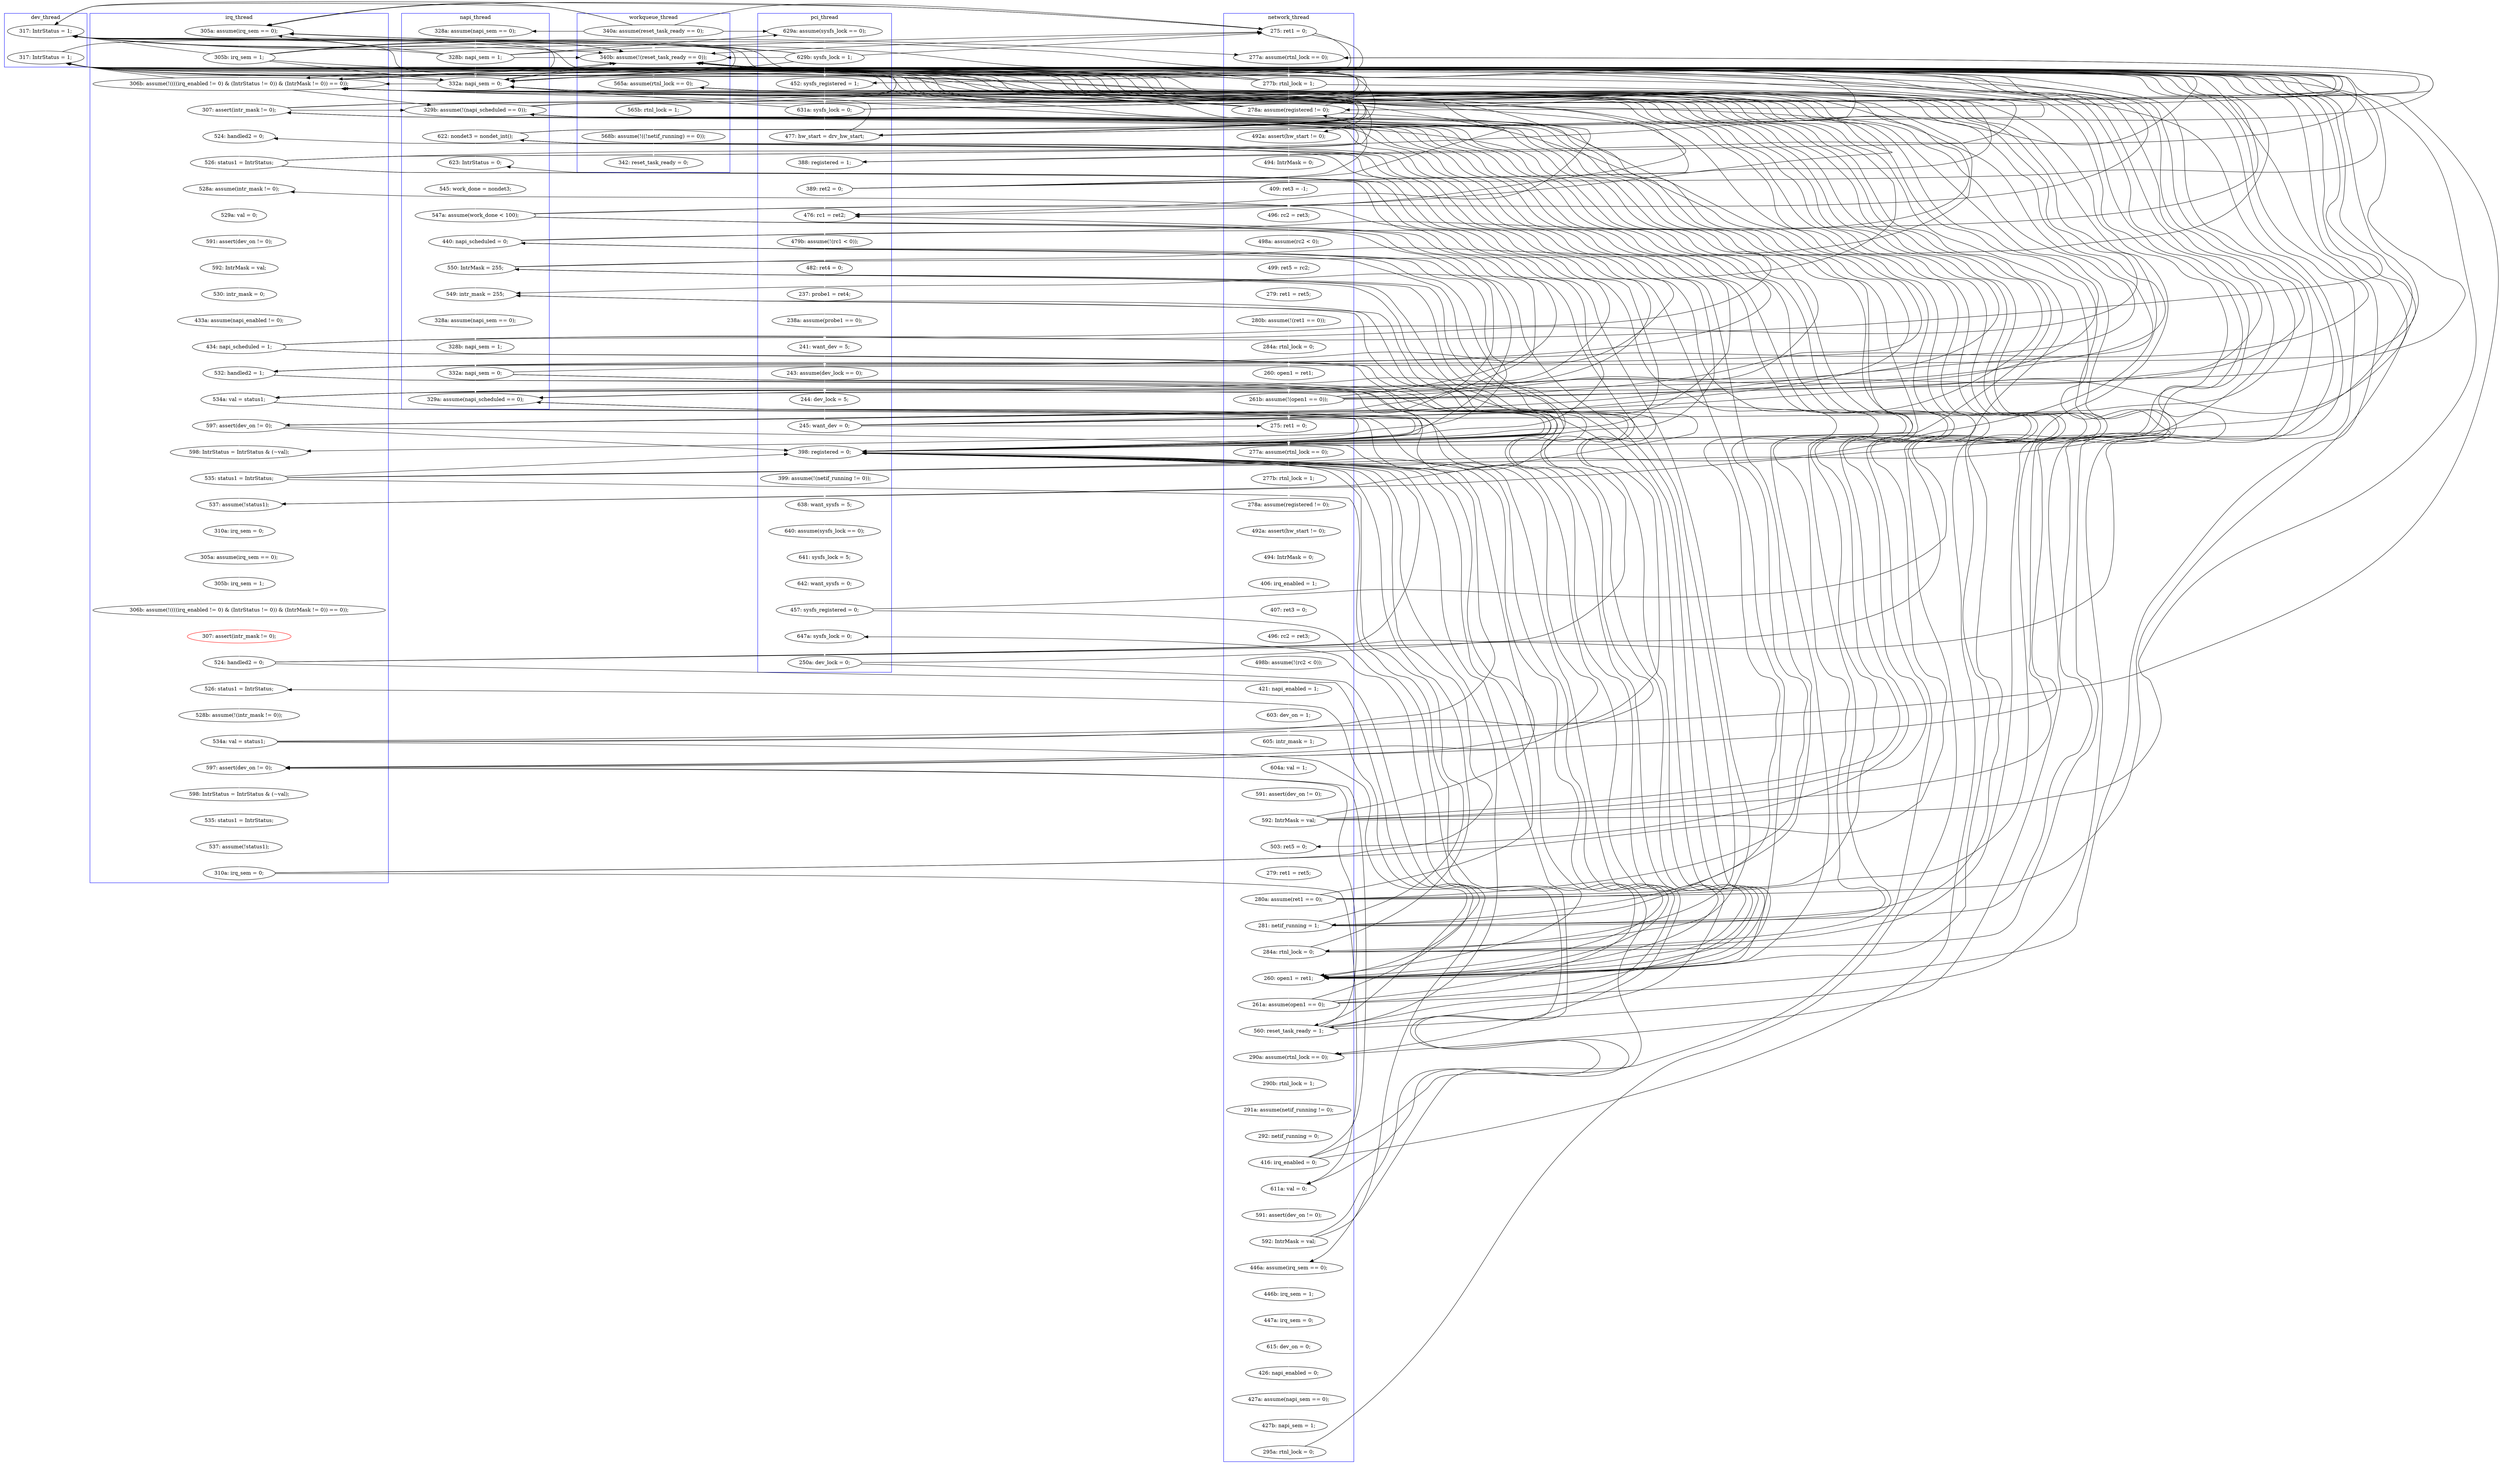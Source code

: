 digraph Counterexample {
	204 -> 205 [color = white, style = solid]
	62 -> 64 [color = black, style = solid, constraint = false]
	162 -> 255 [color = black, style = solid, constraint = false]
	118 -> 255 [color = black, style = solid, constraint = false]
	301 -> 330 [color = black, style = solid, constraint = false]
	142 -> 143 [color = white, style = solid]
	81 -> 219 [color = black, style = solid, constraint = false]
	155 -> 157 [color = white, style = solid]
	81 -> 192 [color = white, style = solid]
	154 -> 155 [color = white, style = solid]
	208 -> 282 [color = black, style = solid, constraint = false]
	263 -> 264 [color = white, style = solid]
	202 -> 219 [color = black, style = solid, constraint = false]
	95 -> 96 [color = white, style = solid]
	173 -> 175 [color = black, style = solid, constraint = false]
	184 -> 186 [color = white, style = solid]
	317 -> 320 [color = white, style = solid]
	91 -> 94 [color = white, style = solid]
	179 -> 219 [color = black, style = solid, constraint = false]
	76 -> 219 [color = black, style = solid, constraint = false]
	205 -> 208 [color = white, style = solid]
	42 -> 61 [color = black, style = solid, constraint = false]
	201 -> 234 [color = black, style = solid, constraint = false]
	279 -> 282 [color = black, style = solid, constraint = false]
	254 -> 255 [color = black, style = solid, constraint = false]
	233 -> 239 [color = white, style = solid]
	219 -> 255 [color = black, style = solid, constraint = false]
	199 -> 201 [color = black, style = solid, constraint = false]
	212 -> 218 [color = white, style = solid]
	326 -> 329 [color = white, style = solid]
	176 -> 282 [color = black, style = solid, constraint = false]
	141 -> 142 [color = white, style = solid]
	234 -> 237 [color = white, style = solid]
	209 -> 213 [color = white, style = solid]
	62 -> 81 [color = black, style = solid, constraint = false]
	308 -> 311 [color = white, style = solid]
	66 -> 162 [color = black, style = solid, constraint = false]
	272 -> 275 [color = white, style = solid]
	104 -> 106 [color = black, style = solid, constraint = false]
	330 -> 331 [color = white, style = solid]
	101 -> 104 [color = white, style = solid]
	66 -> 76 [color = white, style = solid]
	202 -> 255 [color = black, style = solid, constraint = false]
	190 -> 191 [color = white, style = solid]
	216 -> 218 [color = black, style = solid, constraint = false]
	254 -> 270 [color = black, style = solid, constraint = false]
	192 -> 201 [color = white, style = solid]
	94 -> 95 [color = white, style = solid]
	257 -> 282 [color = black, style = solid, constraint = false]
	81 -> 106 [color = black, style = solid, constraint = false]
	209 -> 212 [color = black, style = solid, constraint = false]
	52 -> 255 [color = black, style = solid, constraint = false]
	192 -> 282 [color = black, style = solid, constraint = false]
	168 -> 255 [color = black, style = solid, constraint = false]
	117 -> 118 [color = white, style = solid]
	74 -> 75 [color = white, style = solid]
	218 -> 255 [color = black, style = solid, constraint = false]
	162 -> 164 [color = black, style = solid, constraint = false]
	252 -> 257 [color = white, style = solid]
	35 -> 46 [color = black, style = solid, constraint = false]
	168 -> 169 [color = black, style = solid, constraint = false]
	284 -> 288 [color = white, style = solid]
	294 -> 330 [color = black, style = solid, constraint = false]
	219 -> 247 [color = black, style = solid, constraint = false]
	237 -> 239 [color = black, style = solid, constraint = false]
	169 -> 282 [color = black, style = solid, constraint = false]
	62 -> 72 [color = black, style = solid, constraint = false]
	47 -> 53 [color = white, style = solid]
	208 -> 219 [color = black, style = solid, constraint = false]
	255 -> 282 [color = black, style = solid, constraint = false]
	179 -> 180 [color = black, style = solid, constraint = false]
	199 -> 202 [color = white, style = solid]
	110 -> 111 [color = white, style = solid]
	169 -> 173 [color = black, style = solid, constraint = false]
	158 -> 164 [color = white, style = solid]
	41 -> 42 [color = white, style = solid]
	175 -> 176 [color = white, style = solid]
	75 -> 76 [color = black, style = solid, constraint = false]
	168 -> 173 [color = white, style = solid]
	76 -> 81 [color = black, style = solid, constraint = false]
	81 -> 84 [color = black, style = solid, constraint = false]
	255 -> 260 [color = black, style = solid, constraint = false]
	201 -> 204 [color = white, style = solid]
	75 -> 219 [color = black, style = solid, constraint = false]
	237 -> 254 [color = white, style = solid]
	114 -> 115 [color = white, style = solid]
	315 -> 316 [color = white, style = solid]
	300 -> 301 [color = white, style = solid]
	212 -> 219 [color = black, style = solid, constraint = false]
	75 -> 106 [color = white, style = solid]
	66 -> 74 [color = black, style = solid, constraint = false]
	201 -> 219 [color = black, style = solid, constraint = false]
	62 -> 65 [color = black, style = solid, constraint = false]
	176 -> 179 [color = black, style = solid, constraint = false]
	209 -> 282 [color = black, style = solid, constraint = false]
	42 -> 46 [color = black, style = solid, constraint = false]
	76 -> 255 [color = black, style = solid, constraint = false]
	47 -> 81 [color = black, style = solid, constraint = false]
	173 -> 219 [color = black, style = solid, constraint = false]
	65 -> 66 [color = white, style = solid]
	169 -> 192 [color = black, style = solid, constraint = false]
	250 -> 251 [color = white, style = solid]
	173 -> 282 [color = black, style = solid, constraint = false]
	75 -> 81 [color = black, style = solid, constraint = false]
	66 -> 81 [color = black, style = solid, constraint = false]
	64 -> 81 [color = black, style = solid, constraint = false]
	290 -> 291 [color = white, style = solid]
	64 -> 255 [color = black, style = solid, constraint = false]
	212 -> 213 [color = black, style = solid, constraint = false]
	162 -> 219 [color = black, style = solid, constraint = false]
	52 -> 81 [color = black, style = solid, constraint = false]
	158 -> 255 [color = black, style = solid, constraint = false]
	179 -> 192 [color = black, style = solid, constraint = false]
	243 -> 245 [color = white, style = solid]
	66 -> 72 [color = black, style = solid, constraint = false]
	237 -> 255 [color = black, style = solid, constraint = false]
	218 -> 282 [color = black, style = solid, constraint = false]
	130 -> 135 [color = white, style = solid]
	209 -> 234 [color = black, style = solid, constraint = false]
	72 -> 74 [color = black, style = solid, constraint = false]
	72 -> 255 [color = black, style = solid, constraint = false]
	225 -> 227 [color = white, style = solid]
	61 -> 62 [color = white, style = solid]
	228 -> 233 [color = white, style = solid]
	216 -> 234 [color = black, style = solid, constraint = false]
	220 -> 222 [color = white, style = solid]
	301 -> 315 [color = white, style = solid]
	237 -> 247 [color = black, style = solid, constraint = false]
	118 -> 219 [color = black, style = solid, constraint = false]
	52 -> 61 [color = black, style = solid, constraint = false]
	47 -> 52 [color = black, style = solid, constraint = false]
	199 -> 282 [color = black, style = solid, constraint = false]
	298 -> 300 [color = white, style = solid]
	35 -> 72 [color = black, style = solid, constraint = false]
	251 -> 252 [color = white, style = solid]
	208 -> 212 [color = white, style = solid]
	191 -> 199 [color = white, style = solid]
	76 -> 106 [color = black, style = solid, constraint = false]
	104 -> 219 [color = black, style = solid, constraint = false]
	176 -> 180 [color = white, style = solid]
	115 -> 116 [color = white, style = solid]
	183 -> 184 [color = white, style = solid]
	208 -> 209 [color = black, style = solid, constraint = false]
	239 -> 243 [color = white, style = solid]
	213 -> 216 [color = white, style = solid]
	59 -> 64 [color = white, style = solid]
	75 -> 255 [color = black, style = solid, constraint = false]
	201 -> 255 [color = black, style = solid, constraint = false]
	42 -> 52 [color = black, style = solid, constraint = false]
	202 -> 204 [color = black, style = solid, constraint = false]
	143 -> 146 [color = white, style = solid]
	157 -> 158 [color = white, style = solid]
	99 -> 100 [color = white, style = solid]
	208 -> 234 [color = black, style = solid, constraint = false]
	233 -> 247 [color = black, style = solid, constraint = false]
	59 -> 61 [color = black, style = solid, constraint = false]
	169 -> 255 [color = black, style = solid, constraint = false]
	127 -> 130 [color = white, style = solid]
	311 -> 330 [color = black, style = solid, constraint = false]
	72 -> 81 [color = black, style = solid, constraint = false]
	212 -> 255 [color = black, style = solid, constraint = false]
	149 -> 153 [color = white, style = solid]
	179 -> 282 [color = black, style = solid, constraint = false]
	192 -> 219 [color = black, style = solid, constraint = false]
	158 -> 282 [color = black, style = solid, constraint = false]
	216 -> 220 [color = white, style = solid]
	64 -> 162 [color = black, style = solid, constraint = false]
	269 -> 270 [color = black, style = solid, constraint = false]
	257 -> 330 [color = black, style = solid, constraint = false]
	42 -> 255 [color = black, style = solid, constraint = false]
	218 -> 220 [color = black, style = solid, constraint = false]
	64 -> 65 [color = black, style = solid, constraint = false]
	104 -> 162 [color = black, style = solid, constraint = false]
	47 -> 61 [color = black, style = solid, constraint = false]
	218 -> 219 [color = black, style = solid, constraint = false]
	324 -> 325 [color = white, style = solid]
	245 -> 254 [color = black, style = solid, constraint = false]
	329 -> 330 [color = black, style = solid, constraint = false]
	269 -> 330 [color = black, style = solid, constraint = false]
	118 -> 192 [color = black, style = solid, constraint = false]
	158 -> 162 [color = black, style = solid, constraint = false]
	173 -> 192 [color = black, style = solid, constraint = false]
	270 -> 272 [color = white, style = solid]
	219 -> 234 [color = black, style = solid, constraint = false]
	135 -> 136 [color = white, style = solid]
	173 -> 179 [color = white, style = solid]
	288 -> 289 [color = white, style = solid]
	252 -> 254 [color = black, style = solid, constraint = false]
	75 -> 162 [color = black, style = solid, constraint = false]
	191 -> 282 [color = black, style = solid, constraint = false]
	218 -> 234 [color = black, style = solid, constraint = false]
	289 -> 290 [color = white, style = solid]
	294 -> 308 [color = white, style = solid]
	202 -> 234 [color = black, style = solid, constraint = false]
	219 -> 220 [color = black, style = solid, constraint = false]
	100 -> 101 [color = white, style = solid]
	199 -> 255 [color = black, style = solid, constraint = false]
	181 -> 183 [color = white, style = solid]
	72 -> 76 [color = black, style = solid, constraint = false]
	47 -> 255 [color = black, style = solid, constraint = false]
	245 -> 255 [color = black, style = solid, constraint = false]
	59 -> 81 [color = black, style = solid, constraint = false]
	42 -> 81 [color = white, style = solid]
	59 -> 65 [color = black, style = solid, constraint = false]
	245 -> 270 [color = white, style = solid]
	199 -> 219 [color = black, style = solid, constraint = false]
	252 -> 255 [color = black, style = solid, constraint = false]
	218 -> 247 [color = white, style = solid]
	208 -> 255 [color = black, style = solid, constraint = false]
	252 -> 282 [color = black, style = solid, constraint = false]
	168 -> 192 [color = black, style = solid, constraint = false]
	165 -> 168 [color = white, style = solid]
	46 -> 47 [color = white, style = solid]
	104 -> 255 [color = black, style = solid, constraint = false]
	254 -> 257 [color = black, style = solid, constraint = false]
	301 -> 308 [color = black, style = solid, constraint = false]
	255 -> 270 [color = black, style = solid, constraint = false]
	192 -> 199 [color = black, style = solid, constraint = false]
	201 -> 282 [color = black, style = solid, constraint = false]
	179 -> 255 [color = black, style = solid, constraint = false]
	136 -> 141 [color = white, style = solid]
	255 -> 257 [color = black, style = solid, constraint = false]
	320 -> 324 [color = white, style = solid]
	169 -> 219 [color = black, style = solid, constraint = false]
	81 -> 255 [color = black, style = solid, constraint = false]
	224 -> 225 [color = white, style = solid]
	76 -> 162 [color = black, style = solid, constraint = false]
	269 -> 282 [color = black, style = solid, constraint = false]
	269 -> 298 [color = white, style = solid]
	72 -> 162 [color = black, style = solid, constraint = false]
	257 -> 260 [color = black, style = solid, constraint = false]
	191 -> 219 [color = black, style = solid, constraint = false]
	201 -> 202 [color = black, style = solid, constraint = false]
	282 -> 284 [color = white, style = solid]
	62 -> 255 [color = black, style = solid, constraint = false]
	334 -> 347 [color = white, style = solid]
	109 -> 110 [color = white, style = solid]
	233 -> 255 [color = black, style = solid, constraint = false]
	90 -> 91 [color = white, style = solid]
	158 -> 219 [color = black, style = solid, constraint = false]
	62 -> 162 [color = white, style = solid]
	125 -> 126 [color = white, style = solid]
	52 -> 65 [color = white, style = solid]
	52 -> 53 [color = black, style = solid, constraint = false]
	202 -> 209 [color = white, style = solid]
	209 -> 255 [color = black, style = solid, constraint = false]
	66 -> 255 [color = black, style = solid, constraint = false]
	216 -> 282 [color = black, style = solid, constraint = false]
	316 -> 317 [color = white, style = solid]
	35 -> 255 [color = white, style = solid]
	179 -> 234 [color = white, style = solid]
	264 -> 269 [color = white, style = solid]
	35 -> 61 [color = black, style = solid, constraint = false]
	59 -> 255 [color = black, style = solid, constraint = false]
	168 -> 219 [color = black, style = solid, constraint = false]
	180 -> 181 [color = white, style = solid]
	81 -> 162 [color = black, style = solid, constraint = false]
	35 -> 52 [color = black, style = solid, constraint = false]
	216 -> 219 [color = black, style = solid, constraint = false]
	59 -> 72 [color = black, style = solid, constraint = false]
	191 -> 234 [color = black, style = solid, constraint = false]
	162 -> 169 [color = white, style = solid]
	35 -> 41 [color = black, style = solid, constraint = false]
	118 -> 162 [color = black, style = solid, constraint = false]
	96 -> 99 [color = white, style = solid]
	186 -> 190 [color = white, style = solid]
	72 -> 219 [color = white, style = solid]
	176 -> 255 [color = black, style = solid, constraint = false]
	252 -> 270 [color = black, style = solid, constraint = false]
	162 -> 282 [color = black, style = solid, constraint = false]
	176 -> 192 [color = black, style = solid, constraint = false]
	325 -> 326 [color = white, style = solid]
	64 -> 74 [color = white, style = solid]
	202 -> 282 [color = black, style = solid, constraint = false]
	257 -> 270 [color = black, style = solid, constraint = false]
	146 -> 149 [color = white, style = solid]
	222 -> 224 [color = white, style = solid]
	279 -> 330 [color = black, style = solid, constraint = false]
	104 -> 192 [color = black, style = solid, constraint = false]
	247 -> 250 [color = white, style = solid]
	245 -> 247 [color = black, style = solid, constraint = false]
	209 -> 219 [color = black, style = solid, constraint = false]
	254 -> 260 [color = white, style = solid]
	275 -> 277 [color = white, style = solid]
	260 -> 261 [color = white, style = solid]
	291 -> 294 [color = white, style = solid]
	118 -> 125 [color = black, style = solid, constraint = false]
	279 -> 298 [color = black, style = solid, constraint = false]
	64 -> 72 [color = black, style = solid, constraint = false]
	192 -> 255 [color = black, style = solid, constraint = false]
	212 -> 234 [color = black, style = solid, constraint = false]
	104 -> 125 [color = white, style = solid]
	245 -> 282 [color = black, style = solid, constraint = false]
	233 -> 282 [color = black, style = solid, constraint = false]
	153 -> 154 [color = white, style = solid]
	219 -> 282 [color = black, style = solid, constraint = false]
	162 -> 192 [color = black, style = solid, constraint = false]
	168 -> 282 [color = black, style = solid, constraint = false]
	173 -> 255 [color = black, style = solid, constraint = false]
	118 -> 282 [color = white, style = solid]
	212 -> 282 [color = black, style = solid, constraint = false]
	47 -> 72 [color = black, style = solid, constraint = false]
	176 -> 219 [color = black, style = solid, constraint = false]
	311 -> 315 [color = black, style = solid, constraint = false]
	126 -> 127 [color = white, style = solid]
	192 -> 234 [color = black, style = solid, constraint = false]
	84 -> 85 [color = white, style = solid]
	233 -> 234 [color = black, style = solid, constraint = false]
	216 -> 255 [color = black, style = solid, constraint = false]
	254 -> 282 [color = black, style = solid, constraint = false]
	164 -> 165 [color = white, style = solid]
	237 -> 282 [color = black, style = solid, constraint = false]
	261 -> 263 [color = white, style = solid]
	158 -> 192 [color = black, style = solid, constraint = false]
	277 -> 279 [color = white, style = solid]
	106 -> 109 [color = white, style = solid]
	76 -> 84 [color = white, style = solid]
	42 -> 72 [color = black, style = solid, constraint = false]
	111 -> 114 [color = white, style = solid]
	191 -> 255 [color = black, style = solid, constraint = false]
	199 -> 234 [color = black, style = solid, constraint = false]
	255 -> 330 [color = white, style = solid]
	85 -> 90 [color = white, style = solid]
	52 -> 72 [color = black, style = solid, constraint = false]
	53 -> 59 [color = white, style = solid]
	331 -> 334 [color = white, style = solid]
	191 -> 192 [color = black, style = solid, constraint = false]
	294 -> 298 [color = black, style = solid, constraint = false]
	227 -> 228 [color = white, style = solid]
	169 -> 175 [color = white, style = solid]
	116 -> 117 [color = white, style = solid]
	subgraph cluster7 {
		label = dev_thread
		color = blue
		72  [label = "317: IntrStatus = 1;"]
		219  [label = "317: IntrStatus = 1;"]
	}
	subgraph cluster2 {
		label = network_thread
		color = blue
		146  [label = "498b: assume(!(rc2 < 0));"]
		91  [label = "496: rc2 = ret3;"]
		99  [label = "280b: assume(!(ret1 == 0));"]
		126  [label = "277a: assume(rtnl_lock == 0);"]
		317  [label = "447a: irq_sem = 0;"]
		76  [label = "278a: assume(registered != 0);"]
		316  [label = "446b: irq_sem = 1;"]
		130  [label = "278a: assume(registered != 0);"]
		96  [label = "279: ret1 = ret5;"]
		298  [label = "611a: val = 0;"]
		155  [label = "604a: val = 1;"]
		173  [label = "281: netif_running = 1;"]
		326  [label = "427b: napi_sem = 1;"]
		164  [label = "503: ret5 = 0;"]
		324  [label = "426: napi_enabled = 0;"]
		158  [label = "592: IntrMask = val;"]
		261  [label = "290b: rtnl_lock = 1;"]
		234  [label = "260: open1 = ret1;"]
		149  [label = "421: napi_enabled = 1;"]
		65  [label = "277a: assume(rtnl_lock == 0);"]
		84  [label = "492a: assert(hw_start != 0);"]
		260  [label = "290a: assume(rtnl_lock == 0);"]
		66  [label = "277b: rtnl_lock = 1;"]
		85  [label = "494: IntrMask = 0;"]
		94  [label = "498a: assume(rc2 < 0);"]
		315  [label = "446a: assume(irq_sem == 0);"]
		269  [label = "416: irq_enabled = 0;"]
		264  [label = "292: netif_running = 0;"]
		325  [label = "427a: assume(napi_sem == 0);"]
		101  [label = "260: open1 = ret1;"]
		154  [label = "605: intr_mask = 1;"]
		263  [label = "291a: assume(netif_running != 0);"]
		254  [label = "560: reset_task_ready = 1;"]
		136  [label = "494: IntrMask = 0;"]
		104  [label = "261b: assume(!(open1 == 0));"]
		127  [label = "277b: rtnl_lock = 1;"]
		301  [label = "592: IntrMask = val;"]
		141  [label = "406: irq_enabled = 1;"]
		329  [label = "295a: rtnl_lock = 0;"]
		142  [label = "407: ret3 = 0;"]
		143  [label = "496: rc2 = ret3;"]
		320  [label = "615: dev_on = 0;"]
		90  [label = "409: ret3 = -1;"]
		100  [label = "284a: rtnl_lock = 0;"]
		168  [label = "280a: assume(ret1 == 0);"]
		52  [label = "275: ret1 = 0;"]
		237  [label = "261a: assume(open1 == 0);"]
		153  [label = "603: dev_on = 1;"]
		300  [label = "591: assert(dev_on != 0);"]
		95  [label = "499: ret5 = rc2;"]
		125  [label = "275: ret1 = 0;"]
		135  [label = "492a: assert(hw_start != 0);"]
		165  [label = "279: ret1 = ret5;"]
		179  [label = "284a: rtnl_lock = 0;"]
		157  [label = "591: assert(dev_on != 0);"]
	}
	subgraph cluster3 {
		label = irq_thread
		color = blue
		224  [label = "305a: assume(irq_sem == 0);"]
		243  [label = "528b: assume(!(intr_mask != 0));"]
		162  [label = "306b: assume(!((((irq_enabled != 0) & (IntrStatus != 0)) & (IntrMask != 0)) == 0));"]
		245  [label = "534a: val = status1;"]
		220  [label = "537: assume(!status1);"]
		169  [label = "307: assert(intr_mask != 0);"]
		227  [label = "306b: assume(!((((irq_enabled != 0) & (IntrStatus != 0)) & (IntrMask != 0)) == 0));"]
		209  [label = "597: assert(dev_on != 0);"]
		216  [label = "535: status1 = IntrStatus;"]
		228  [label = "307: assert(intr_mask != 0);", color = red]
		213  [label = "598: IntrStatus = IntrStatus & (~val);"]
		183  [label = "591: assert(dev_on != 0);"]
		180  [label = "528a: assume(intr_mask != 0);"]
		186  [label = "530: intr_mask = 0;"]
		191  [label = "434: napi_scheduled = 1;"]
		239  [label = "526: status1 = IntrStatus;"]
		202  [label = "534a: val = status1;"]
		176  [label = "526: status1 = IntrStatus;"]
		277  [label = "537: assume(!status1);"]
		272  [label = "598: IntrStatus = IntrStatus & (~val);"]
		181  [label = "529a: val = 0;"]
		61  [label = "305a: assume(irq_sem == 0);"]
		175  [label = "524: handled2 = 0;"]
		225  [label = "305b: irq_sem = 1;"]
		62  [label = "305b: irq_sem = 1;"]
		190  [label = "433a: assume(napi_enabled != 0);"]
		222  [label = "310a: irq_sem = 0;"]
		199  [label = "532: handled2 = 1;"]
		270  [label = "597: assert(dev_on != 0);"]
		275  [label = "535: status1 = IntrStatus;"]
		184  [label = "592: IntrMask = val;"]
		233  [label = "524: handled2 = 0;"]
		279  [label = "310a: irq_sem = 0;"]
	}
	subgraph cluster1 {
		label = pci_thread
		color = blue
		109  [label = "479b: assume(!(rc1 < 0));"]
		311  [label = "250a: dev_lock = 0;"]
		46  [label = "629a: assume(sysfs_lock == 0);"]
		115  [label = "241: want_dev = 5;"]
		59  [label = "631a: sysfs_lock = 0;"]
		117  [label = "244: dev_lock = 5;"]
		118  [label = "245: want_dev = 0;"]
		288  [label = "638: want_sysfs = 5;"]
		284  [label = "399: assume(!(netif_running != 0));"]
		114  [label = "238a: assume(probe1 == 0);"]
		282  [label = "398: registered = 0;"]
		106  [label = "476: rc1 = ret2;"]
		294  [label = "457: sysfs_registered = 0;"]
		291  [label = "642: want_sysfs = 0;"]
		111  [label = "237: probe1 = ret4;"]
		308  [label = "647a: sysfs_lock = 0;"]
		47  [label = "629b: sysfs_lock = 1;"]
		75  [label = "389: ret2 = 0;"]
		289  [label = "640: assume(sysfs_lock == 0);"]
		53  [label = "452: sysfs_registered = 1;"]
		110  [label = "482: ret4 = 0;"]
		74  [label = "388: registered = 1;"]
		290  [label = "641: sysfs_lock = 5;"]
		116  [label = "243: assume(dev_lock == 0);"]
		64  [label = "477: hw_start = drv_hw_start;"]
	}
	subgraph cluster5 {
		label = workqueue_thread
		color = blue
		347  [label = "342: reset_task_ready = 0;"]
		331  [label = "565b: rtnl_lock = 1;"]
		330  [label = "565a: assume(rtnl_lock == 0);"]
		35  [label = "340a: assume(reset_task_ready == 0);"]
		334  [label = "568b: assume(!((!netif_running) == 0));"]
		255  [label = "340b: assume(!(reset_task_ready == 0));"]
	}
	subgraph cluster4 {
		label = napi_thread
		color = blue
		252  [label = "332a: napi_sem = 0;"]
		208  [label = "547a: assume(work_done < 100);"]
		41  [label = "328a: assume(napi_sem == 0);"]
		42  [label = "328b: napi_sem = 1;"]
		251  [label = "328b: napi_sem = 1;"]
		212  [label = "440: napi_scheduled = 0;"]
		192  [label = "329b: assume(!(napi_scheduled == 0));"]
		204  [label = "623: IntrStatus = 0;"]
		218  [label = "550: IntrMask = 255;"]
		257  [label = "329a: assume(napi_scheduled == 0);"]
		250  [label = "328a: assume(napi_sem == 0);"]
		201  [label = "622: nondet3 = nondet_int();"]
		205  [label = "545: work_done = nondet3;"]
		81  [label = "332a: napi_sem = 0;"]
		247  [label = "549: intr_mask = 255;"]
	}
}